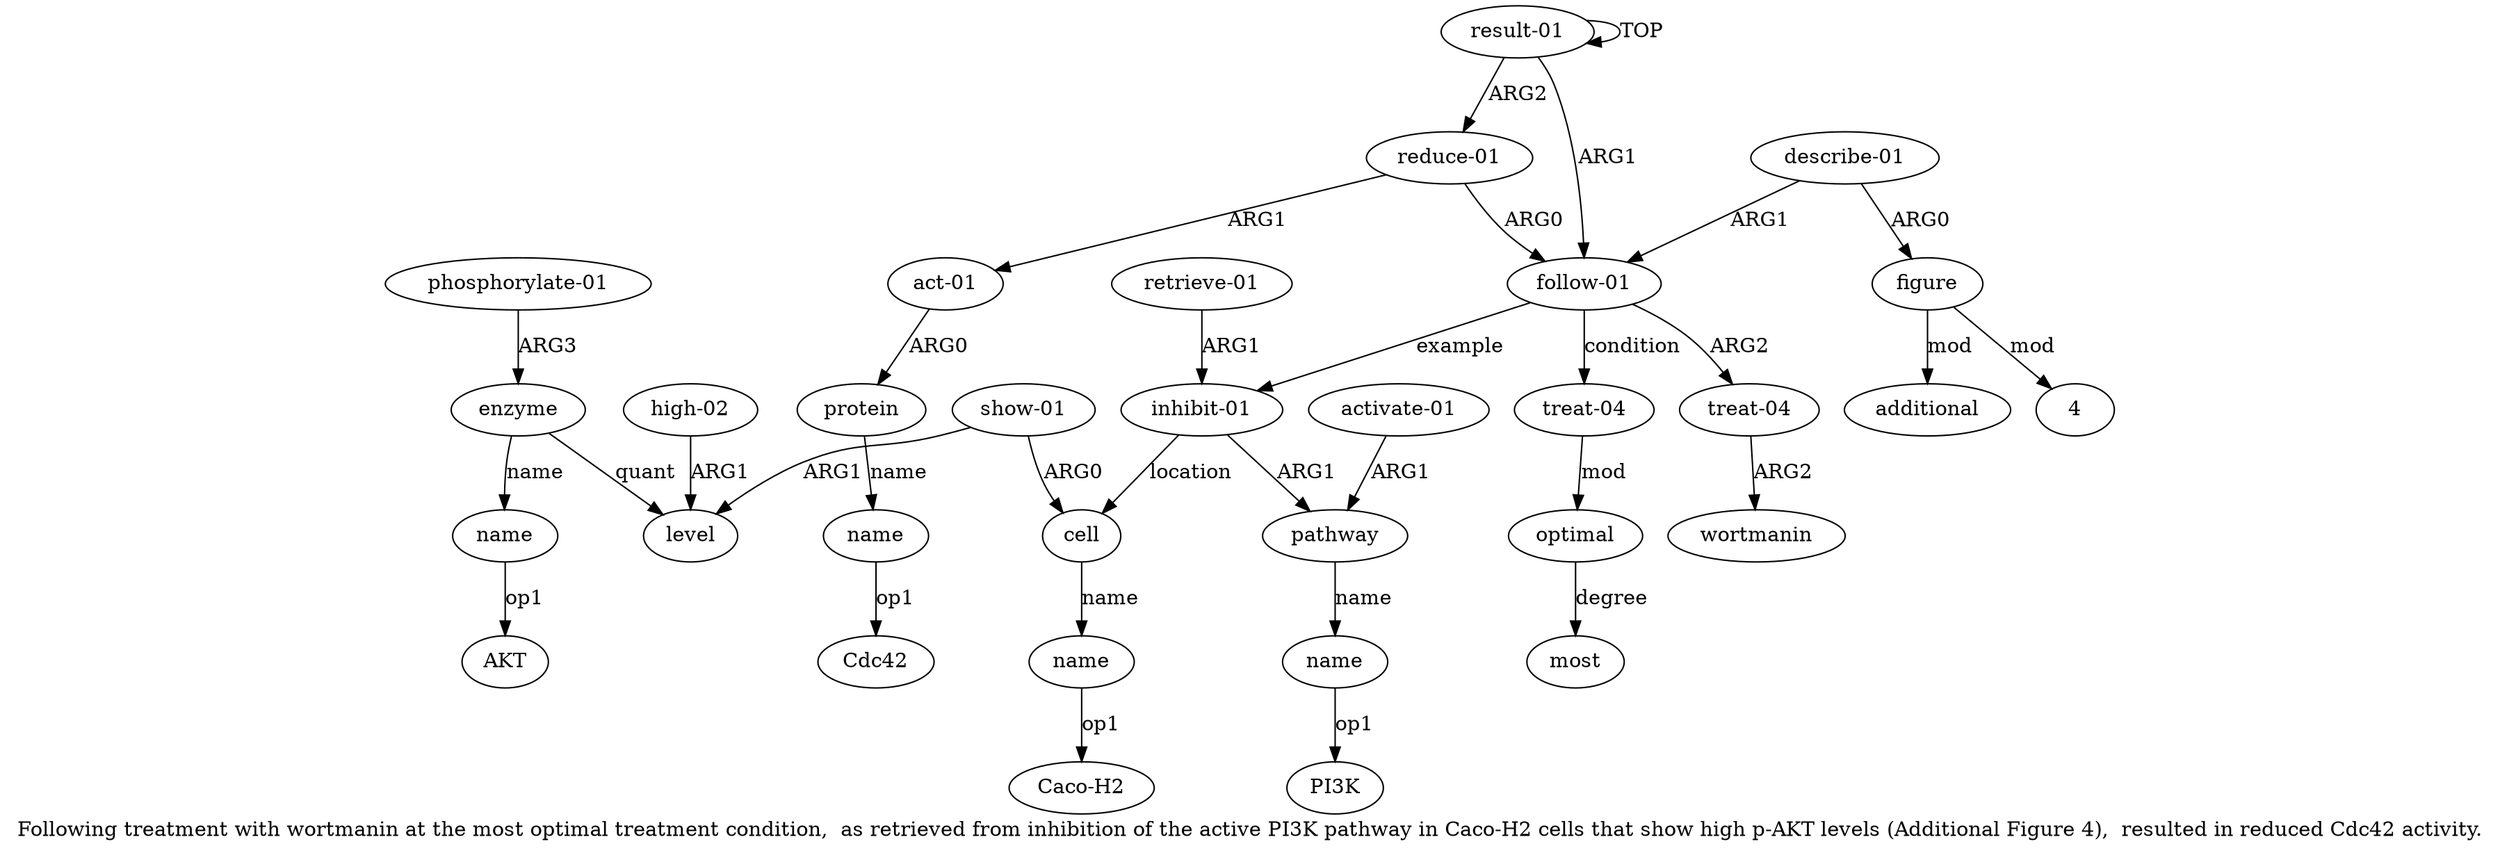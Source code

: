 digraph  {
	graph [label="Following treatment with wortmanin at the most optimal treatment condition,  as retrieved from inhibition of the active PI3K pathway \
in Caco-H2 cells that show high p-AKT levels (Additional Figure 4),  resulted in reduced Cdc42 activity."];
	node [label="\N"];
	a20	 [color=black,
		gold_ind=20,
		gold_label="treat-04",
		label="treat-04",
		test_ind=20,
		test_label="treat-04"];
	a21	 [color=black,
		gold_ind=21,
		gold_label=optimal,
		label=optimal,
		test_ind=21,
		test_label=optimal];
	a20 -> a21 [key=0,
	color=black,
	gold_label=mod,
	label=mod,
	test_label=mod];
a22 [color=black,
	gold_ind=22,
	gold_label=most,
	label=most,
	test_ind=22,
	test_label=most];
a21 -> a22 [key=0,
color=black,
gold_label=degree,
label=degree,
test_label=degree];
a23 [color=black,
gold_ind=23,
gold_label="reduce-01",
label="reduce-01",
test_ind=23,
test_label="reduce-01"];
a24 [color=black,
gold_ind=24,
gold_label="act-01",
label="act-01",
test_ind=24,
test_label="act-01"];
a23 -> a24 [key=0,
color=black,
gold_label=ARG1,
label=ARG1,
test_label=ARG1];
a1 [color=black,
gold_ind=1,
gold_label="follow-01",
label="follow-01",
test_ind=1,
test_label="follow-01"];
a23 -> a1 [key=0,
color=black,
gold_label=ARG0,
label=ARG0,
test_label=ARG0];
a25 [color=black,
gold_ind=25,
gold_label=protein,
label=protein,
test_ind=25,
test_label=protein];
a24 -> a25 [key=0,
color=black,
gold_label=ARG0,
label=ARG0,
test_label=ARG0];
a26 [color=black,
gold_ind=26,
gold_label=name,
label=name,
test_ind=26,
test_label=name];
a25 -> a26 [key=0,
color=black,
gold_label=name,
label=name,
test_label=name];
"a26 Cdc42" [color=black,
gold_ind=-1,
gold_label=Cdc42,
label=Cdc42,
test_ind=-1,
test_label=Cdc42];
a26 -> "a26 Cdc42" [key=0,
color=black,
gold_label=op1,
label=op1,
test_label=op1];
"a10 Caco-H2" [color=black,
gold_ind=-1,
gold_label="Caco-H2",
label="Caco-H2",
test_ind=-1,
test_label="Caco-H2"];
a15 [color=black,
gold_ind=15,
gold_label=name,
label=name,
test_ind=15,
test_label=name];
"a15 AKT" [color=black,
gold_ind=-1,
gold_label=AKT,
label=AKT,
test_ind=-1,
test_label=AKT];
a15 -> "a15 AKT" [key=0,
color=black,
gold_label=op1,
label=op1,
test_label=op1];
a14 [color=black,
gold_ind=14,
gold_label=enzyme,
label=enzyme,
test_ind=14,
test_label=enzyme];
a14 -> a15 [key=0,
color=black,
gold_label=name,
label=name,
test_label=name];
a12 [color=black,
gold_ind=12,
gold_label=level,
label=level,
test_ind=12,
test_label=level];
a14 -> a12 [key=0,
color=black,
gold_label=quant,
label=quant,
test_label=quant];
a17 [color=black,
gold_ind=17,
gold_label="describe-01",
label="describe-01",
test_ind=17,
test_label="describe-01"];
a18 [color=black,
gold_ind=18,
gold_label=figure,
label=figure,
test_ind=18,
test_label=figure];
a17 -> a18 [key=0,
color=black,
gold_label=ARG0,
label=ARG0,
test_label=ARG0];
a17 -> a1 [key=0,
color=black,
gold_label=ARG1,
label=ARG1,
test_label=ARG1];
a16 [color=black,
gold_ind=16,
gold_label="phosphorylate-01",
label="phosphorylate-01",
test_ind=16,
test_label="phosphorylate-01"];
a16 -> a14 [key=0,
color=black,
gold_label=ARG3,
label=ARG3,
test_label=ARG3];
a11 [color=black,
gold_ind=11,
gold_label="show-01",
label="show-01",
test_ind=11,
test_label="show-01"];
a11 -> a12 [key=0,
color=black,
gold_label=ARG1,
label=ARG1,
test_label=ARG1];
a9 [color=black,
gold_ind=9,
gold_label=cell,
label=cell,
test_ind=9,
test_label=cell];
a11 -> a9 [key=0,
color=black,
gold_label=ARG0,
label=ARG0,
test_label=ARG0];
a10 [color=black,
gold_ind=10,
gold_label=name,
label=name,
test_ind=10,
test_label=name];
a10 -> "a10 Caco-H2" [key=0,
color=black,
gold_label=op1,
label=op1,
test_label=op1];
a13 [color=black,
gold_ind=13,
gold_label="high-02",
label="high-02",
test_ind=13,
test_label="high-02"];
a13 -> a12 [key=0,
color=black,
gold_label=ARG1,
label=ARG1,
test_label=ARG1];
a19 [color=black,
gold_ind=19,
gold_label=additional,
label=additional,
test_ind=19,
test_label=additional];
a18 -> a19 [key=0,
color=black,
gold_label=mod,
label=mod,
test_label=mod];
"a18 4" [color=black,
gold_ind=-1,
gold_label=4,
label=4,
test_ind=-1,
test_label=4];
a18 -> "a18 4" [key=0,
color=black,
gold_label=mod,
label=mod,
test_label=mod];
a1 -> a20 [key=0,
color=black,
gold_label=condition,
label=condition,
test_label=condition];
a2 [color=black,
gold_ind=2,
gold_label="treat-04",
label="treat-04",
test_ind=2,
test_label="treat-04"];
a1 -> a2 [key=0,
color=black,
gold_label=ARG2,
label=ARG2,
test_label=ARG2];
a4 [color=black,
gold_ind=4,
gold_label="inhibit-01",
label="inhibit-01",
test_ind=4,
test_label="inhibit-01"];
a1 -> a4 [key=0,
color=black,
gold_label=example,
label=example,
test_label=example];
a0 [color=black,
gold_ind=0,
gold_label="result-01",
label="result-01",
test_ind=0,
test_label="result-01"];
a0 -> a23 [key=0,
color=black,
gold_label=ARG2,
label=ARG2,
test_label=ARG2];
a0 -> a1 [key=0,
color=black,
gold_label=ARG1,
label=ARG1,
test_label=ARG1];
a0 -> a0 [key=0,
color=black,
gold_label=TOP,
label=TOP,
test_label=TOP];
a3 [color=black,
gold_ind=3,
gold_label=wortmanin,
label=wortmanin,
test_ind=3,
test_label=wortmanin];
a2 -> a3 [key=0,
color=black,
gold_label=ARG2,
label=ARG2,
test_label=ARG2];
a5 [color=black,
gold_ind=5,
gold_label=pathway,
label=pathway,
test_ind=5,
test_label=pathway];
a6 [color=black,
gold_ind=6,
gold_label=name,
label=name,
test_ind=6,
test_label=name];
a5 -> a6 [key=0,
color=black,
gold_label=name,
label=name,
test_label=name];
a4 -> a5 [key=0,
color=black,
gold_label=ARG1,
label=ARG1,
test_label=ARG1];
a4 -> a9 [key=0,
color=black,
gold_label=location,
label=location,
test_label=location];
a7 [color=black,
gold_ind=7,
gold_label="activate-01",
label="activate-01",
test_ind=7,
test_label="activate-01"];
a7 -> a5 [key=0,
color=black,
gold_label=ARG1,
label=ARG1,
test_label=ARG1];
"a6 PI3K" [color=black,
gold_ind=-1,
gold_label=PI3K,
label=PI3K,
test_ind=-1,
test_label=PI3K];
a6 -> "a6 PI3K" [key=0,
color=black,
gold_label=op1,
label=op1,
test_label=op1];
a9 -> a10 [key=0,
color=black,
gold_label=name,
label=name,
test_label=name];
a8 [color=black,
gold_ind=8,
gold_label="retrieve-01",
label="retrieve-01",
test_ind=8,
test_label="retrieve-01"];
a8 -> a4 [key=0,
color=black,
gold_label=ARG1,
label=ARG1,
test_label=ARG1];
}
